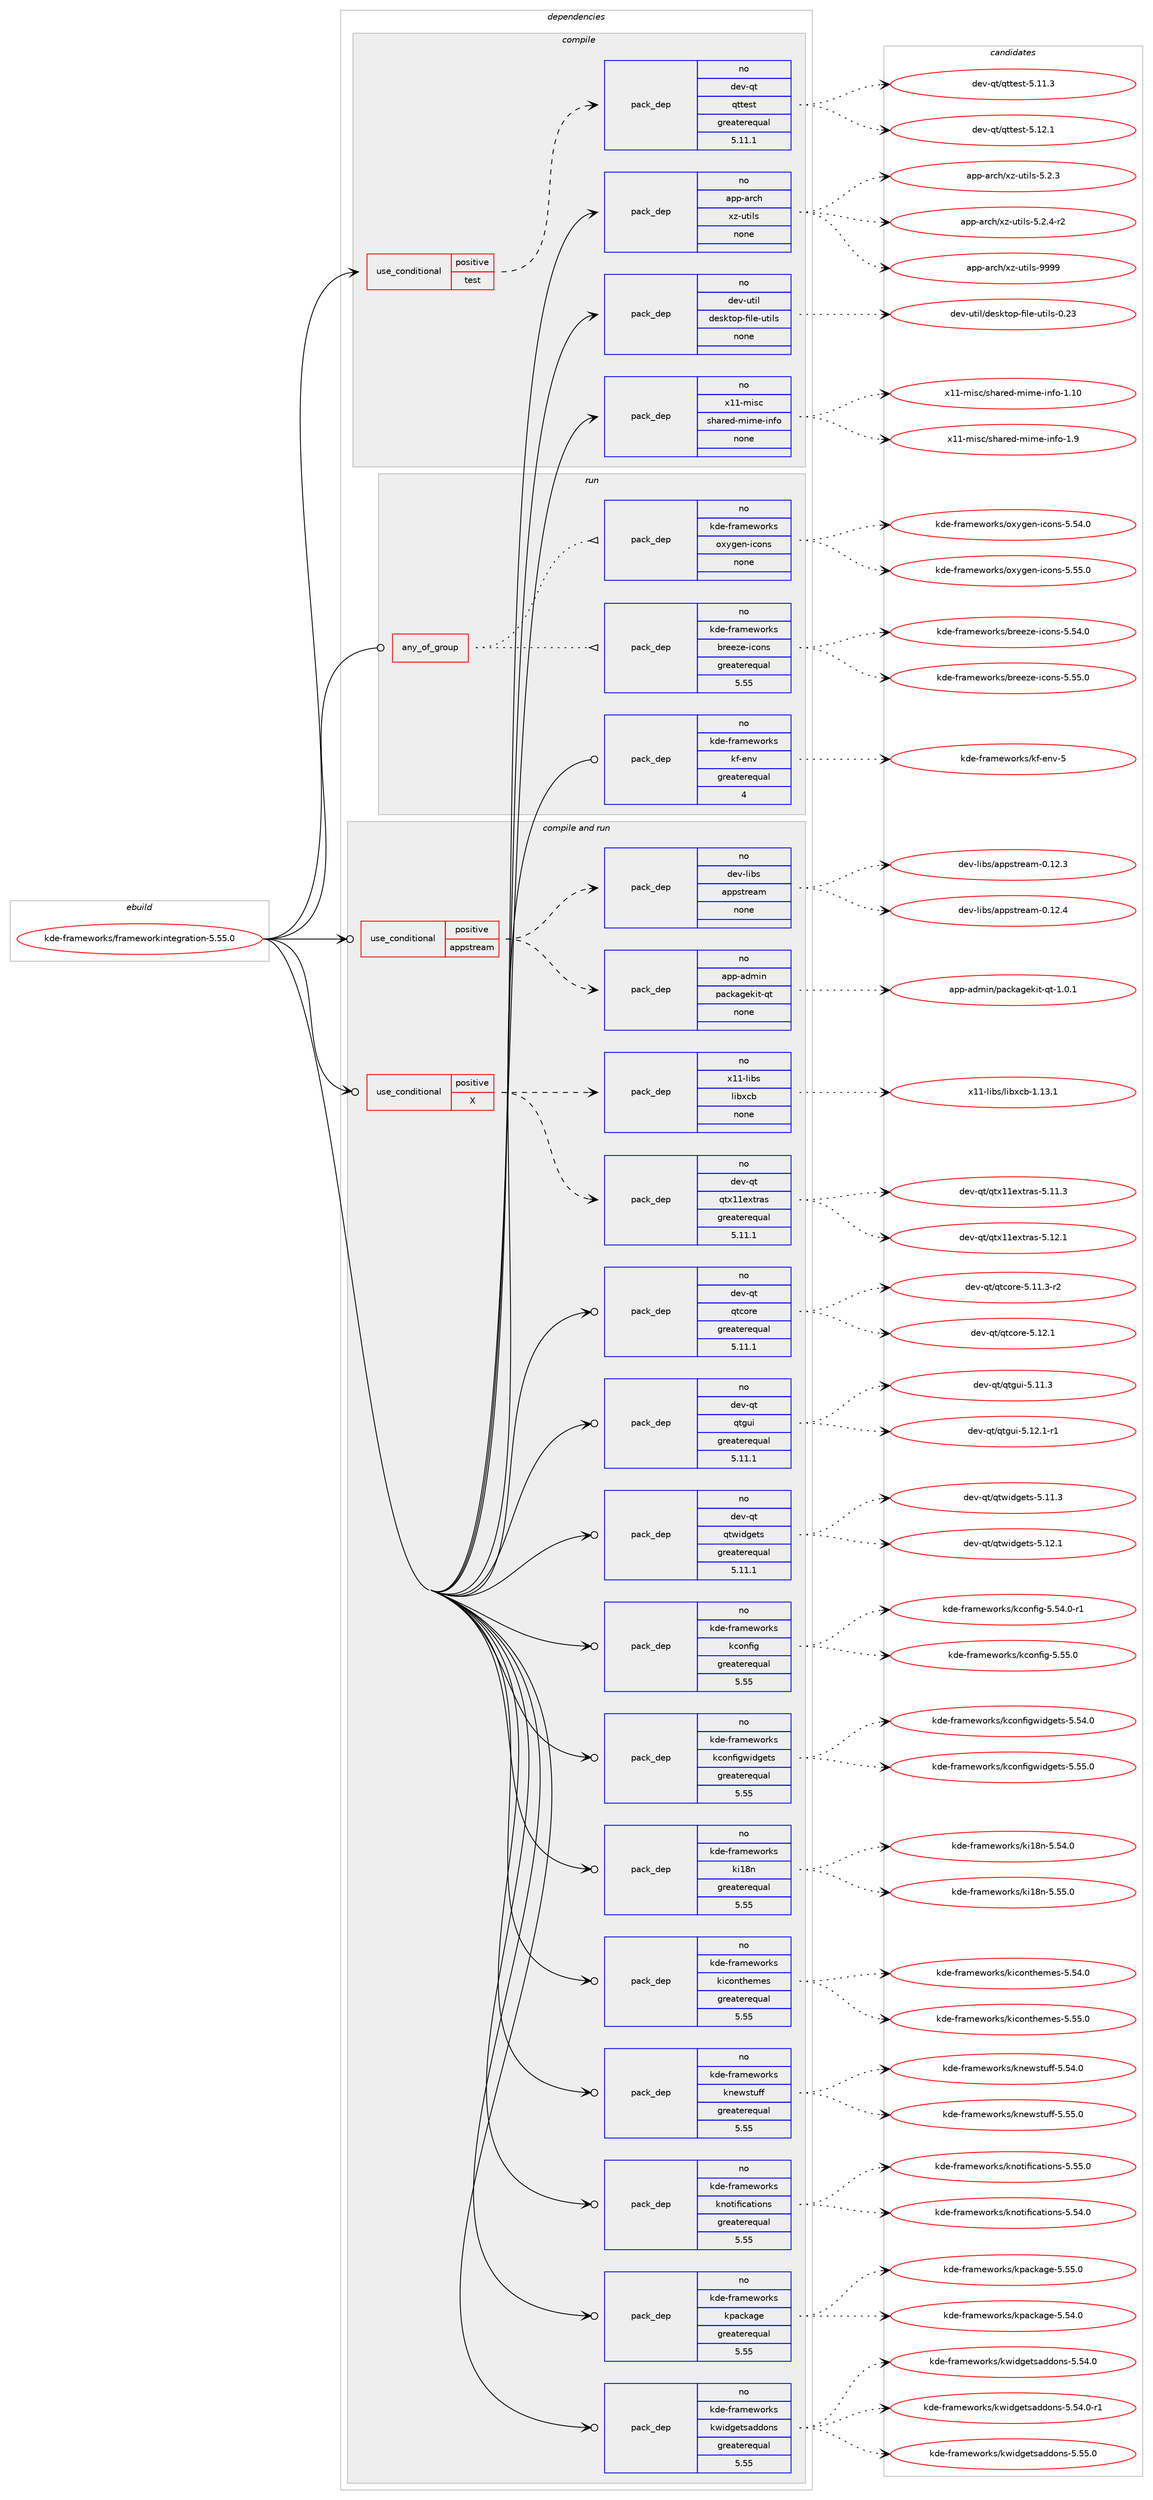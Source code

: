 digraph prolog {

# *************
# Graph options
# *************

newrank=true;
concentrate=true;
compound=true;
graph [rankdir=LR,fontname=Helvetica,fontsize=10,ranksep=1.5];#, ranksep=2.5, nodesep=0.2];
edge  [arrowhead=vee];
node  [fontname=Helvetica,fontsize=10];

# **********
# The ebuild
# **********

subgraph cluster_leftcol {
color=gray;
rank=same;
label=<<i>ebuild</i>>;
id [label="kde-frameworks/frameworkintegration-5.55.0", color=red, width=4, href="../kde-frameworks/frameworkintegration-5.55.0.svg"];
}

# ****************
# The dependencies
# ****************

subgraph cluster_midcol {
color=gray;
label=<<i>dependencies</i>>;
subgraph cluster_compile {
fillcolor="#eeeeee";
style=filled;
label=<<i>compile</i>>;
subgraph cond429366 {
dependency1584569 [label=<<TABLE BORDER="0" CELLBORDER="1" CELLSPACING="0" CELLPADDING="4"><TR><TD ROWSPAN="3" CELLPADDING="10">use_conditional</TD></TR><TR><TD>positive</TD></TR><TR><TD>test</TD></TR></TABLE>>, shape=none, color=red];
subgraph pack1130448 {
dependency1584570 [label=<<TABLE BORDER="0" CELLBORDER="1" CELLSPACING="0" CELLPADDING="4" WIDTH="220"><TR><TD ROWSPAN="6" CELLPADDING="30">pack_dep</TD></TR><TR><TD WIDTH="110">no</TD></TR><TR><TD>dev-qt</TD></TR><TR><TD>qttest</TD></TR><TR><TD>greaterequal</TD></TR><TR><TD>5.11.1</TD></TR></TABLE>>, shape=none, color=blue];
}
dependency1584569:e -> dependency1584570:w [weight=20,style="dashed",arrowhead="vee"];
}
id:e -> dependency1584569:w [weight=20,style="solid",arrowhead="vee"];
subgraph pack1130449 {
dependency1584571 [label=<<TABLE BORDER="0" CELLBORDER="1" CELLSPACING="0" CELLPADDING="4" WIDTH="220"><TR><TD ROWSPAN="6" CELLPADDING="30">pack_dep</TD></TR><TR><TD WIDTH="110">no</TD></TR><TR><TD>app-arch</TD></TR><TR><TD>xz-utils</TD></TR><TR><TD>none</TD></TR><TR><TD></TD></TR></TABLE>>, shape=none, color=blue];
}
id:e -> dependency1584571:w [weight=20,style="solid",arrowhead="vee"];
subgraph pack1130450 {
dependency1584572 [label=<<TABLE BORDER="0" CELLBORDER="1" CELLSPACING="0" CELLPADDING="4" WIDTH="220"><TR><TD ROWSPAN="6" CELLPADDING="30">pack_dep</TD></TR><TR><TD WIDTH="110">no</TD></TR><TR><TD>dev-util</TD></TR><TR><TD>desktop-file-utils</TD></TR><TR><TD>none</TD></TR><TR><TD></TD></TR></TABLE>>, shape=none, color=blue];
}
id:e -> dependency1584572:w [weight=20,style="solid",arrowhead="vee"];
subgraph pack1130451 {
dependency1584573 [label=<<TABLE BORDER="0" CELLBORDER="1" CELLSPACING="0" CELLPADDING="4" WIDTH="220"><TR><TD ROWSPAN="6" CELLPADDING="30">pack_dep</TD></TR><TR><TD WIDTH="110">no</TD></TR><TR><TD>x11-misc</TD></TR><TR><TD>shared-mime-info</TD></TR><TR><TD>none</TD></TR><TR><TD></TD></TR></TABLE>>, shape=none, color=blue];
}
id:e -> dependency1584573:w [weight=20,style="solid",arrowhead="vee"];
}
subgraph cluster_compileandrun {
fillcolor="#eeeeee";
style=filled;
label=<<i>compile and run</i>>;
subgraph cond429367 {
dependency1584574 [label=<<TABLE BORDER="0" CELLBORDER="1" CELLSPACING="0" CELLPADDING="4"><TR><TD ROWSPAN="3" CELLPADDING="10">use_conditional</TD></TR><TR><TD>positive</TD></TR><TR><TD>X</TD></TR></TABLE>>, shape=none, color=red];
subgraph pack1130452 {
dependency1584575 [label=<<TABLE BORDER="0" CELLBORDER="1" CELLSPACING="0" CELLPADDING="4" WIDTH="220"><TR><TD ROWSPAN="6" CELLPADDING="30">pack_dep</TD></TR><TR><TD WIDTH="110">no</TD></TR><TR><TD>dev-qt</TD></TR><TR><TD>qtx11extras</TD></TR><TR><TD>greaterequal</TD></TR><TR><TD>5.11.1</TD></TR></TABLE>>, shape=none, color=blue];
}
dependency1584574:e -> dependency1584575:w [weight=20,style="dashed",arrowhead="vee"];
subgraph pack1130453 {
dependency1584576 [label=<<TABLE BORDER="0" CELLBORDER="1" CELLSPACING="0" CELLPADDING="4" WIDTH="220"><TR><TD ROWSPAN="6" CELLPADDING="30">pack_dep</TD></TR><TR><TD WIDTH="110">no</TD></TR><TR><TD>x11-libs</TD></TR><TR><TD>libxcb</TD></TR><TR><TD>none</TD></TR><TR><TD></TD></TR></TABLE>>, shape=none, color=blue];
}
dependency1584574:e -> dependency1584576:w [weight=20,style="dashed",arrowhead="vee"];
}
id:e -> dependency1584574:w [weight=20,style="solid",arrowhead="odotvee"];
subgraph cond429368 {
dependency1584577 [label=<<TABLE BORDER="0" CELLBORDER="1" CELLSPACING="0" CELLPADDING="4"><TR><TD ROWSPAN="3" CELLPADDING="10">use_conditional</TD></TR><TR><TD>positive</TD></TR><TR><TD>appstream</TD></TR></TABLE>>, shape=none, color=red];
subgraph pack1130454 {
dependency1584578 [label=<<TABLE BORDER="0" CELLBORDER="1" CELLSPACING="0" CELLPADDING="4" WIDTH="220"><TR><TD ROWSPAN="6" CELLPADDING="30">pack_dep</TD></TR><TR><TD WIDTH="110">no</TD></TR><TR><TD>app-admin</TD></TR><TR><TD>packagekit-qt</TD></TR><TR><TD>none</TD></TR><TR><TD></TD></TR></TABLE>>, shape=none, color=blue];
}
dependency1584577:e -> dependency1584578:w [weight=20,style="dashed",arrowhead="vee"];
subgraph pack1130455 {
dependency1584579 [label=<<TABLE BORDER="0" CELLBORDER="1" CELLSPACING="0" CELLPADDING="4" WIDTH="220"><TR><TD ROWSPAN="6" CELLPADDING="30">pack_dep</TD></TR><TR><TD WIDTH="110">no</TD></TR><TR><TD>dev-libs</TD></TR><TR><TD>appstream</TD></TR><TR><TD>none</TD></TR><TR><TD></TD></TR></TABLE>>, shape=none, color=blue];
}
dependency1584577:e -> dependency1584579:w [weight=20,style="dashed",arrowhead="vee"];
}
id:e -> dependency1584577:w [weight=20,style="solid",arrowhead="odotvee"];
subgraph pack1130456 {
dependency1584580 [label=<<TABLE BORDER="0" CELLBORDER="1" CELLSPACING="0" CELLPADDING="4" WIDTH="220"><TR><TD ROWSPAN="6" CELLPADDING="30">pack_dep</TD></TR><TR><TD WIDTH="110">no</TD></TR><TR><TD>dev-qt</TD></TR><TR><TD>qtcore</TD></TR><TR><TD>greaterequal</TD></TR><TR><TD>5.11.1</TD></TR></TABLE>>, shape=none, color=blue];
}
id:e -> dependency1584580:w [weight=20,style="solid",arrowhead="odotvee"];
subgraph pack1130457 {
dependency1584581 [label=<<TABLE BORDER="0" CELLBORDER="1" CELLSPACING="0" CELLPADDING="4" WIDTH="220"><TR><TD ROWSPAN="6" CELLPADDING="30">pack_dep</TD></TR><TR><TD WIDTH="110">no</TD></TR><TR><TD>dev-qt</TD></TR><TR><TD>qtgui</TD></TR><TR><TD>greaterequal</TD></TR><TR><TD>5.11.1</TD></TR></TABLE>>, shape=none, color=blue];
}
id:e -> dependency1584581:w [weight=20,style="solid",arrowhead="odotvee"];
subgraph pack1130458 {
dependency1584582 [label=<<TABLE BORDER="0" CELLBORDER="1" CELLSPACING="0" CELLPADDING="4" WIDTH="220"><TR><TD ROWSPAN="6" CELLPADDING="30">pack_dep</TD></TR><TR><TD WIDTH="110">no</TD></TR><TR><TD>dev-qt</TD></TR><TR><TD>qtwidgets</TD></TR><TR><TD>greaterequal</TD></TR><TR><TD>5.11.1</TD></TR></TABLE>>, shape=none, color=blue];
}
id:e -> dependency1584582:w [weight=20,style="solid",arrowhead="odotvee"];
subgraph pack1130459 {
dependency1584583 [label=<<TABLE BORDER="0" CELLBORDER="1" CELLSPACING="0" CELLPADDING="4" WIDTH="220"><TR><TD ROWSPAN="6" CELLPADDING="30">pack_dep</TD></TR><TR><TD WIDTH="110">no</TD></TR><TR><TD>kde-frameworks</TD></TR><TR><TD>kconfig</TD></TR><TR><TD>greaterequal</TD></TR><TR><TD>5.55</TD></TR></TABLE>>, shape=none, color=blue];
}
id:e -> dependency1584583:w [weight=20,style="solid",arrowhead="odotvee"];
subgraph pack1130460 {
dependency1584584 [label=<<TABLE BORDER="0" CELLBORDER="1" CELLSPACING="0" CELLPADDING="4" WIDTH="220"><TR><TD ROWSPAN="6" CELLPADDING="30">pack_dep</TD></TR><TR><TD WIDTH="110">no</TD></TR><TR><TD>kde-frameworks</TD></TR><TR><TD>kconfigwidgets</TD></TR><TR><TD>greaterequal</TD></TR><TR><TD>5.55</TD></TR></TABLE>>, shape=none, color=blue];
}
id:e -> dependency1584584:w [weight=20,style="solid",arrowhead="odotvee"];
subgraph pack1130461 {
dependency1584585 [label=<<TABLE BORDER="0" CELLBORDER="1" CELLSPACING="0" CELLPADDING="4" WIDTH="220"><TR><TD ROWSPAN="6" CELLPADDING="30">pack_dep</TD></TR><TR><TD WIDTH="110">no</TD></TR><TR><TD>kde-frameworks</TD></TR><TR><TD>ki18n</TD></TR><TR><TD>greaterequal</TD></TR><TR><TD>5.55</TD></TR></TABLE>>, shape=none, color=blue];
}
id:e -> dependency1584585:w [weight=20,style="solid",arrowhead="odotvee"];
subgraph pack1130462 {
dependency1584586 [label=<<TABLE BORDER="0" CELLBORDER="1" CELLSPACING="0" CELLPADDING="4" WIDTH="220"><TR><TD ROWSPAN="6" CELLPADDING="30">pack_dep</TD></TR><TR><TD WIDTH="110">no</TD></TR><TR><TD>kde-frameworks</TD></TR><TR><TD>kiconthemes</TD></TR><TR><TD>greaterequal</TD></TR><TR><TD>5.55</TD></TR></TABLE>>, shape=none, color=blue];
}
id:e -> dependency1584586:w [weight=20,style="solid",arrowhead="odotvee"];
subgraph pack1130463 {
dependency1584587 [label=<<TABLE BORDER="0" CELLBORDER="1" CELLSPACING="0" CELLPADDING="4" WIDTH="220"><TR><TD ROWSPAN="6" CELLPADDING="30">pack_dep</TD></TR><TR><TD WIDTH="110">no</TD></TR><TR><TD>kde-frameworks</TD></TR><TR><TD>knewstuff</TD></TR><TR><TD>greaterequal</TD></TR><TR><TD>5.55</TD></TR></TABLE>>, shape=none, color=blue];
}
id:e -> dependency1584587:w [weight=20,style="solid",arrowhead="odotvee"];
subgraph pack1130464 {
dependency1584588 [label=<<TABLE BORDER="0" CELLBORDER="1" CELLSPACING="0" CELLPADDING="4" WIDTH="220"><TR><TD ROWSPAN="6" CELLPADDING="30">pack_dep</TD></TR><TR><TD WIDTH="110">no</TD></TR><TR><TD>kde-frameworks</TD></TR><TR><TD>knotifications</TD></TR><TR><TD>greaterequal</TD></TR><TR><TD>5.55</TD></TR></TABLE>>, shape=none, color=blue];
}
id:e -> dependency1584588:w [weight=20,style="solid",arrowhead="odotvee"];
subgraph pack1130465 {
dependency1584589 [label=<<TABLE BORDER="0" CELLBORDER="1" CELLSPACING="0" CELLPADDING="4" WIDTH="220"><TR><TD ROWSPAN="6" CELLPADDING="30">pack_dep</TD></TR><TR><TD WIDTH="110">no</TD></TR><TR><TD>kde-frameworks</TD></TR><TR><TD>kpackage</TD></TR><TR><TD>greaterequal</TD></TR><TR><TD>5.55</TD></TR></TABLE>>, shape=none, color=blue];
}
id:e -> dependency1584589:w [weight=20,style="solid",arrowhead="odotvee"];
subgraph pack1130466 {
dependency1584590 [label=<<TABLE BORDER="0" CELLBORDER="1" CELLSPACING="0" CELLPADDING="4" WIDTH="220"><TR><TD ROWSPAN="6" CELLPADDING="30">pack_dep</TD></TR><TR><TD WIDTH="110">no</TD></TR><TR><TD>kde-frameworks</TD></TR><TR><TD>kwidgetsaddons</TD></TR><TR><TD>greaterequal</TD></TR><TR><TD>5.55</TD></TR></TABLE>>, shape=none, color=blue];
}
id:e -> dependency1584590:w [weight=20,style="solid",arrowhead="odotvee"];
}
subgraph cluster_run {
fillcolor="#eeeeee";
style=filled;
label=<<i>run</i>>;
subgraph any24111 {
dependency1584591 [label=<<TABLE BORDER="0" CELLBORDER="1" CELLSPACING="0" CELLPADDING="4"><TR><TD CELLPADDING="10">any_of_group</TD></TR></TABLE>>, shape=none, color=red];subgraph pack1130467 {
dependency1584592 [label=<<TABLE BORDER="0" CELLBORDER="1" CELLSPACING="0" CELLPADDING="4" WIDTH="220"><TR><TD ROWSPAN="6" CELLPADDING="30">pack_dep</TD></TR><TR><TD WIDTH="110">no</TD></TR><TR><TD>kde-frameworks</TD></TR><TR><TD>breeze-icons</TD></TR><TR><TD>greaterequal</TD></TR><TR><TD>5.55</TD></TR></TABLE>>, shape=none, color=blue];
}
dependency1584591:e -> dependency1584592:w [weight=20,style="dotted",arrowhead="oinv"];
subgraph pack1130468 {
dependency1584593 [label=<<TABLE BORDER="0" CELLBORDER="1" CELLSPACING="0" CELLPADDING="4" WIDTH="220"><TR><TD ROWSPAN="6" CELLPADDING="30">pack_dep</TD></TR><TR><TD WIDTH="110">no</TD></TR><TR><TD>kde-frameworks</TD></TR><TR><TD>oxygen-icons</TD></TR><TR><TD>none</TD></TR><TR><TD></TD></TR></TABLE>>, shape=none, color=blue];
}
dependency1584591:e -> dependency1584593:w [weight=20,style="dotted",arrowhead="oinv"];
}
id:e -> dependency1584591:w [weight=20,style="solid",arrowhead="odot"];
subgraph pack1130469 {
dependency1584594 [label=<<TABLE BORDER="0" CELLBORDER="1" CELLSPACING="0" CELLPADDING="4" WIDTH="220"><TR><TD ROWSPAN="6" CELLPADDING="30">pack_dep</TD></TR><TR><TD WIDTH="110">no</TD></TR><TR><TD>kde-frameworks</TD></TR><TR><TD>kf-env</TD></TR><TR><TD>greaterequal</TD></TR><TR><TD>4</TD></TR></TABLE>>, shape=none, color=blue];
}
id:e -> dependency1584594:w [weight=20,style="solid",arrowhead="odot"];
}
}

# **************
# The candidates
# **************

subgraph cluster_choices {
rank=same;
color=gray;
label=<<i>candidates</i>>;

subgraph choice1130448 {
color=black;
nodesep=1;
choice100101118451131164711311611610111511645534649494651 [label="dev-qt/qttest-5.11.3", color=red, width=4,href="../dev-qt/qttest-5.11.3.svg"];
choice100101118451131164711311611610111511645534649504649 [label="dev-qt/qttest-5.12.1", color=red, width=4,href="../dev-qt/qttest-5.12.1.svg"];
dependency1584570:e -> choice100101118451131164711311611610111511645534649494651:w [style=dotted,weight="100"];
dependency1584570:e -> choice100101118451131164711311611610111511645534649504649:w [style=dotted,weight="100"];
}
subgraph choice1130449 {
color=black;
nodesep=1;
choice971121124597114991044712012245117116105108115455346504651 [label="app-arch/xz-utils-5.2.3", color=red, width=4,href="../app-arch/xz-utils-5.2.3.svg"];
choice9711211245971149910447120122451171161051081154553465046524511450 [label="app-arch/xz-utils-5.2.4-r2", color=red, width=4,href="../app-arch/xz-utils-5.2.4-r2.svg"];
choice9711211245971149910447120122451171161051081154557575757 [label="app-arch/xz-utils-9999", color=red, width=4,href="../app-arch/xz-utils-9999.svg"];
dependency1584571:e -> choice971121124597114991044712012245117116105108115455346504651:w [style=dotted,weight="100"];
dependency1584571:e -> choice9711211245971149910447120122451171161051081154553465046524511450:w [style=dotted,weight="100"];
dependency1584571:e -> choice9711211245971149910447120122451171161051081154557575757:w [style=dotted,weight="100"];
}
subgraph choice1130450 {
color=black;
nodesep=1;
choice100101118451171161051084710010111510711611111245102105108101451171161051081154548465051 [label="dev-util/desktop-file-utils-0.23", color=red, width=4,href="../dev-util/desktop-file-utils-0.23.svg"];
dependency1584572:e -> choice100101118451171161051084710010111510711611111245102105108101451171161051081154548465051:w [style=dotted,weight="100"];
}
subgraph choice1130451 {
color=black;
nodesep=1;
choice12049494510910511599471151049711410110045109105109101451051101021114549464948 [label="x11-misc/shared-mime-info-1.10", color=red, width=4,href="../x11-misc/shared-mime-info-1.10.svg"];
choice120494945109105115994711510497114101100451091051091014510511010211145494657 [label="x11-misc/shared-mime-info-1.9", color=red, width=4,href="../x11-misc/shared-mime-info-1.9.svg"];
dependency1584573:e -> choice12049494510910511599471151049711410110045109105109101451051101021114549464948:w [style=dotted,weight="100"];
dependency1584573:e -> choice120494945109105115994711510497114101100451091051091014510511010211145494657:w [style=dotted,weight="100"];
}
subgraph choice1130452 {
color=black;
nodesep=1;
choice100101118451131164711311612049491011201161149711545534649494651 [label="dev-qt/qtx11extras-5.11.3", color=red, width=4,href="../dev-qt/qtx11extras-5.11.3.svg"];
choice100101118451131164711311612049491011201161149711545534649504649 [label="dev-qt/qtx11extras-5.12.1", color=red, width=4,href="../dev-qt/qtx11extras-5.12.1.svg"];
dependency1584575:e -> choice100101118451131164711311612049491011201161149711545534649494651:w [style=dotted,weight="100"];
dependency1584575:e -> choice100101118451131164711311612049491011201161149711545534649504649:w [style=dotted,weight="100"];
}
subgraph choice1130453 {
color=black;
nodesep=1;
choice120494945108105981154710810598120999845494649514649 [label="x11-libs/libxcb-1.13.1", color=red, width=4,href="../x11-libs/libxcb-1.13.1.svg"];
dependency1584576:e -> choice120494945108105981154710810598120999845494649514649:w [style=dotted,weight="100"];
}
subgraph choice1130454 {
color=black;
nodesep=1;
choice9711211245971001091051104711297991079710310110710511645113116454946484649 [label="app-admin/packagekit-qt-1.0.1", color=red, width=4,href="../app-admin/packagekit-qt-1.0.1.svg"];
dependency1584578:e -> choice9711211245971001091051104711297991079710310110710511645113116454946484649:w [style=dotted,weight="100"];
}
subgraph choice1130455 {
color=black;
nodesep=1;
choice100101118451081059811547971121121151161141019710945484649504651 [label="dev-libs/appstream-0.12.3", color=red, width=4,href="../dev-libs/appstream-0.12.3.svg"];
choice100101118451081059811547971121121151161141019710945484649504652 [label="dev-libs/appstream-0.12.4", color=red, width=4,href="../dev-libs/appstream-0.12.4.svg"];
dependency1584579:e -> choice100101118451081059811547971121121151161141019710945484649504651:w [style=dotted,weight="100"];
dependency1584579:e -> choice100101118451081059811547971121121151161141019710945484649504652:w [style=dotted,weight="100"];
}
subgraph choice1130456 {
color=black;
nodesep=1;
choice100101118451131164711311699111114101455346494946514511450 [label="dev-qt/qtcore-5.11.3-r2", color=red, width=4,href="../dev-qt/qtcore-5.11.3-r2.svg"];
choice10010111845113116471131169911111410145534649504649 [label="dev-qt/qtcore-5.12.1", color=red, width=4,href="../dev-qt/qtcore-5.12.1.svg"];
dependency1584580:e -> choice100101118451131164711311699111114101455346494946514511450:w [style=dotted,weight="100"];
dependency1584580:e -> choice10010111845113116471131169911111410145534649504649:w [style=dotted,weight="100"];
}
subgraph choice1130457 {
color=black;
nodesep=1;
choice100101118451131164711311610311710545534649494651 [label="dev-qt/qtgui-5.11.3", color=red, width=4,href="../dev-qt/qtgui-5.11.3.svg"];
choice1001011184511311647113116103117105455346495046494511449 [label="dev-qt/qtgui-5.12.1-r1", color=red, width=4,href="../dev-qt/qtgui-5.12.1-r1.svg"];
dependency1584581:e -> choice100101118451131164711311610311710545534649494651:w [style=dotted,weight="100"];
dependency1584581:e -> choice1001011184511311647113116103117105455346495046494511449:w [style=dotted,weight="100"];
}
subgraph choice1130458 {
color=black;
nodesep=1;
choice100101118451131164711311611910510010310111611545534649494651 [label="dev-qt/qtwidgets-5.11.3", color=red, width=4,href="../dev-qt/qtwidgets-5.11.3.svg"];
choice100101118451131164711311611910510010310111611545534649504649 [label="dev-qt/qtwidgets-5.12.1", color=red, width=4,href="../dev-qt/qtwidgets-5.12.1.svg"];
dependency1584582:e -> choice100101118451131164711311611910510010310111611545534649494651:w [style=dotted,weight="100"];
dependency1584582:e -> choice100101118451131164711311611910510010310111611545534649504649:w [style=dotted,weight="100"];
}
subgraph choice1130459 {
color=black;
nodesep=1;
choice10710010145102114971091011191111141071154710799111110102105103455346535246484511449 [label="kde-frameworks/kconfig-5.54.0-r1", color=red, width=4,href="../kde-frameworks/kconfig-5.54.0-r1.svg"];
choice1071001014510211497109101119111114107115471079911111010210510345534653534648 [label="kde-frameworks/kconfig-5.55.0", color=red, width=4,href="../kde-frameworks/kconfig-5.55.0.svg"];
dependency1584583:e -> choice10710010145102114971091011191111141071154710799111110102105103455346535246484511449:w [style=dotted,weight="100"];
dependency1584583:e -> choice1071001014510211497109101119111114107115471079911111010210510345534653534648:w [style=dotted,weight="100"];
}
subgraph choice1130460 {
color=black;
nodesep=1;
choice1071001014510211497109101119111114107115471079911111010210510311910510010310111611545534653524648 [label="kde-frameworks/kconfigwidgets-5.54.0", color=red, width=4,href="../kde-frameworks/kconfigwidgets-5.54.0.svg"];
choice1071001014510211497109101119111114107115471079911111010210510311910510010310111611545534653534648 [label="kde-frameworks/kconfigwidgets-5.55.0", color=red, width=4,href="../kde-frameworks/kconfigwidgets-5.55.0.svg"];
dependency1584584:e -> choice1071001014510211497109101119111114107115471079911111010210510311910510010310111611545534653524648:w [style=dotted,weight="100"];
dependency1584584:e -> choice1071001014510211497109101119111114107115471079911111010210510311910510010310111611545534653534648:w [style=dotted,weight="100"];
}
subgraph choice1130461 {
color=black;
nodesep=1;
choice107100101451021149710910111911111410711547107105495611045534653524648 [label="kde-frameworks/ki18n-5.54.0", color=red, width=4,href="../kde-frameworks/ki18n-5.54.0.svg"];
choice107100101451021149710910111911111410711547107105495611045534653534648 [label="kde-frameworks/ki18n-5.55.0", color=red, width=4,href="../kde-frameworks/ki18n-5.55.0.svg"];
dependency1584585:e -> choice107100101451021149710910111911111410711547107105495611045534653524648:w [style=dotted,weight="100"];
dependency1584585:e -> choice107100101451021149710910111911111410711547107105495611045534653534648:w [style=dotted,weight="100"];
}
subgraph choice1130462 {
color=black;
nodesep=1;
choice1071001014510211497109101119111114107115471071059911111011610410110910111545534653524648 [label="kde-frameworks/kiconthemes-5.54.0", color=red, width=4,href="../kde-frameworks/kiconthemes-5.54.0.svg"];
choice1071001014510211497109101119111114107115471071059911111011610410110910111545534653534648 [label="kde-frameworks/kiconthemes-5.55.0", color=red, width=4,href="../kde-frameworks/kiconthemes-5.55.0.svg"];
dependency1584586:e -> choice1071001014510211497109101119111114107115471071059911111011610410110910111545534653524648:w [style=dotted,weight="100"];
dependency1584586:e -> choice1071001014510211497109101119111114107115471071059911111011610410110910111545534653534648:w [style=dotted,weight="100"];
}
subgraph choice1130463 {
color=black;
nodesep=1;
choice10710010145102114971091011191111141071154710711010111911511611710210245534653524648 [label="kde-frameworks/knewstuff-5.54.0", color=red, width=4,href="../kde-frameworks/knewstuff-5.54.0.svg"];
choice10710010145102114971091011191111141071154710711010111911511611710210245534653534648 [label="kde-frameworks/knewstuff-5.55.0", color=red, width=4,href="../kde-frameworks/knewstuff-5.55.0.svg"];
dependency1584587:e -> choice10710010145102114971091011191111141071154710711010111911511611710210245534653524648:w [style=dotted,weight="100"];
dependency1584587:e -> choice10710010145102114971091011191111141071154710711010111911511611710210245534653534648:w [style=dotted,weight="100"];
}
subgraph choice1130464 {
color=black;
nodesep=1;
choice107100101451021149710910111911111410711547107110111116105102105999711610511111011545534653524648 [label="kde-frameworks/knotifications-5.54.0", color=red, width=4,href="../kde-frameworks/knotifications-5.54.0.svg"];
choice107100101451021149710910111911111410711547107110111116105102105999711610511111011545534653534648 [label="kde-frameworks/knotifications-5.55.0", color=red, width=4,href="../kde-frameworks/knotifications-5.55.0.svg"];
dependency1584588:e -> choice107100101451021149710910111911111410711547107110111116105102105999711610511111011545534653524648:w [style=dotted,weight="100"];
dependency1584588:e -> choice107100101451021149710910111911111410711547107110111116105102105999711610511111011545534653534648:w [style=dotted,weight="100"];
}
subgraph choice1130465 {
color=black;
nodesep=1;
choice10710010145102114971091011191111141071154710711297991079710310145534653524648 [label="kde-frameworks/kpackage-5.54.0", color=red, width=4,href="../kde-frameworks/kpackage-5.54.0.svg"];
choice10710010145102114971091011191111141071154710711297991079710310145534653534648 [label="kde-frameworks/kpackage-5.55.0", color=red, width=4,href="../kde-frameworks/kpackage-5.55.0.svg"];
dependency1584589:e -> choice10710010145102114971091011191111141071154710711297991079710310145534653524648:w [style=dotted,weight="100"];
dependency1584589:e -> choice10710010145102114971091011191111141071154710711297991079710310145534653534648:w [style=dotted,weight="100"];
}
subgraph choice1130466 {
color=black;
nodesep=1;
choice1071001014510211497109101119111114107115471071191051001031011161159710010011111011545534653524648 [label="kde-frameworks/kwidgetsaddons-5.54.0", color=red, width=4,href="../kde-frameworks/kwidgetsaddons-5.54.0.svg"];
choice10710010145102114971091011191111141071154710711910510010310111611597100100111110115455346535246484511449 [label="kde-frameworks/kwidgetsaddons-5.54.0-r1", color=red, width=4,href="../kde-frameworks/kwidgetsaddons-5.54.0-r1.svg"];
choice1071001014510211497109101119111114107115471071191051001031011161159710010011111011545534653534648 [label="kde-frameworks/kwidgetsaddons-5.55.0", color=red, width=4,href="../kde-frameworks/kwidgetsaddons-5.55.0.svg"];
dependency1584590:e -> choice1071001014510211497109101119111114107115471071191051001031011161159710010011111011545534653524648:w [style=dotted,weight="100"];
dependency1584590:e -> choice10710010145102114971091011191111141071154710711910510010310111611597100100111110115455346535246484511449:w [style=dotted,weight="100"];
dependency1584590:e -> choice1071001014510211497109101119111114107115471071191051001031011161159710010011111011545534653534648:w [style=dotted,weight="100"];
}
subgraph choice1130467 {
color=black;
nodesep=1;
choice10710010145102114971091011191111141071154798114101101122101451059911111011545534653524648 [label="kde-frameworks/breeze-icons-5.54.0", color=red, width=4,href="../kde-frameworks/breeze-icons-5.54.0.svg"];
choice10710010145102114971091011191111141071154798114101101122101451059911111011545534653534648 [label="kde-frameworks/breeze-icons-5.55.0", color=red, width=4,href="../kde-frameworks/breeze-icons-5.55.0.svg"];
dependency1584592:e -> choice10710010145102114971091011191111141071154798114101101122101451059911111011545534653524648:w [style=dotted,weight="100"];
dependency1584592:e -> choice10710010145102114971091011191111141071154798114101101122101451059911111011545534653534648:w [style=dotted,weight="100"];
}
subgraph choice1130468 {
color=black;
nodesep=1;
choice107100101451021149710910111911111410711547111120121103101110451059911111011545534653524648 [label="kde-frameworks/oxygen-icons-5.54.0", color=red, width=4,href="../kde-frameworks/oxygen-icons-5.54.0.svg"];
choice107100101451021149710910111911111410711547111120121103101110451059911111011545534653534648 [label="kde-frameworks/oxygen-icons-5.55.0", color=red, width=4,href="../kde-frameworks/oxygen-icons-5.55.0.svg"];
dependency1584593:e -> choice107100101451021149710910111911111410711547111120121103101110451059911111011545534653524648:w [style=dotted,weight="100"];
dependency1584593:e -> choice107100101451021149710910111911111410711547111120121103101110451059911111011545534653534648:w [style=dotted,weight="100"];
}
subgraph choice1130469 {
color=black;
nodesep=1;
choice107100101451021149710910111911111410711547107102451011101184553 [label="kde-frameworks/kf-env-5", color=red, width=4,href="../kde-frameworks/kf-env-5.svg"];
dependency1584594:e -> choice107100101451021149710910111911111410711547107102451011101184553:w [style=dotted,weight="100"];
}
}

}
